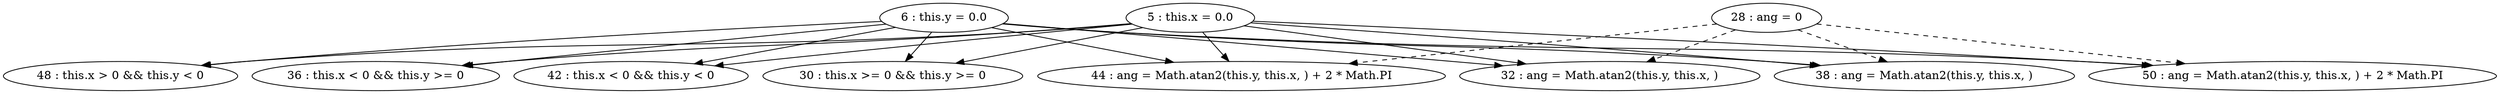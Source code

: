 digraph G {
"5 : this.x = 0.0"
"5 : this.x = 0.0" -> "42 : this.x < 0 && this.y < 0"
"5 : this.x = 0.0" -> "30 : this.x >= 0 && this.y >= 0"
"5 : this.x = 0.0" -> "38 : ang = Math.atan2(this.y, this.x, )"
"5 : this.x = 0.0" -> "48 : this.x > 0 && this.y < 0"
"5 : this.x = 0.0" -> "36 : this.x < 0 && this.y >= 0"
"5 : this.x = 0.0" -> "50 : ang = Math.atan2(this.y, this.x, ) + 2 * Math.PI"
"5 : this.x = 0.0" -> "44 : ang = Math.atan2(this.y, this.x, ) + 2 * Math.PI"
"5 : this.x = 0.0" -> "32 : ang = Math.atan2(this.y, this.x, )"
"6 : this.y = 0.0"
"6 : this.y = 0.0" -> "42 : this.x < 0 && this.y < 0"
"6 : this.y = 0.0" -> "30 : this.x >= 0 && this.y >= 0"
"6 : this.y = 0.0" -> "38 : ang = Math.atan2(this.y, this.x, )"
"6 : this.y = 0.0" -> "48 : this.x > 0 && this.y < 0"
"6 : this.y = 0.0" -> "36 : this.x < 0 && this.y >= 0"
"6 : this.y = 0.0" -> "50 : ang = Math.atan2(this.y, this.x, ) + 2 * Math.PI"
"6 : this.y = 0.0" -> "44 : ang = Math.atan2(this.y, this.x, ) + 2 * Math.PI"
"6 : this.y = 0.0" -> "32 : ang = Math.atan2(this.y, this.x, )"
"28 : ang = 0"
"28 : ang = 0" -> "38 : ang = Math.atan2(this.y, this.x, )" [style=dashed]
"28 : ang = 0" -> "50 : ang = Math.atan2(this.y, this.x, ) + 2 * Math.PI" [style=dashed]
"28 : ang = 0" -> "44 : ang = Math.atan2(this.y, this.x, ) + 2 * Math.PI" [style=dashed]
"28 : ang = 0" -> "32 : ang = Math.atan2(this.y, this.x, )" [style=dashed]
"30 : this.x >= 0 && this.y >= 0"
"32 : ang = Math.atan2(this.y, this.x, )"
"36 : this.x < 0 && this.y >= 0"
"38 : ang = Math.atan2(this.y, this.x, )"
"42 : this.x < 0 && this.y < 0"
"44 : ang = Math.atan2(this.y, this.x, ) + 2 * Math.PI"
"48 : this.x > 0 && this.y < 0"
"50 : ang = Math.atan2(this.y, this.x, ) + 2 * Math.PI"
}